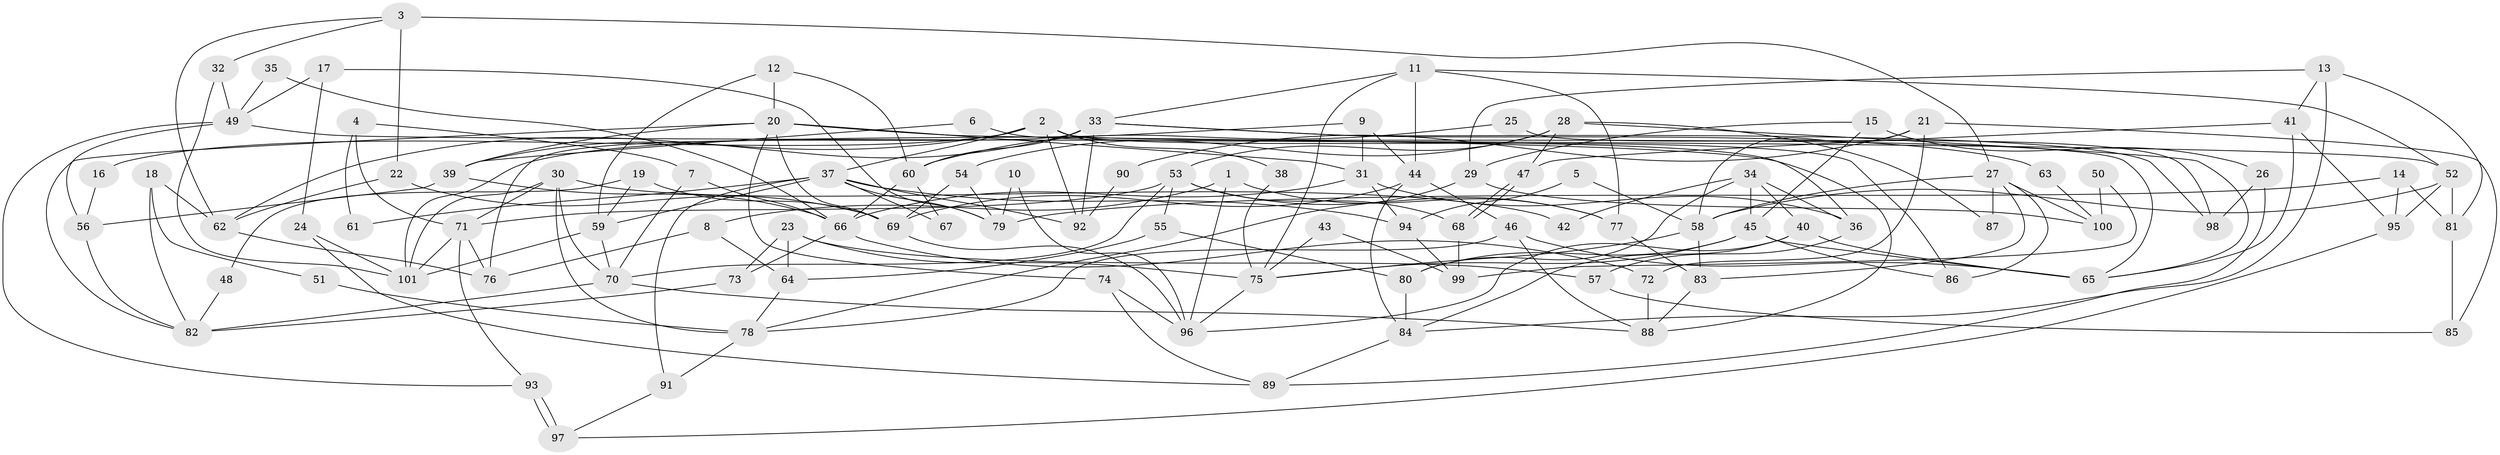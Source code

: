 // coarse degree distribution, {13: 0.0392156862745098, 12: 0.0392156862745098, 11: 0.0196078431372549, 8: 0.058823529411764705, 3: 0.27450980392156865, 6: 0.0392156862745098, 16: 0.0196078431372549, 7: 0.058823529411764705, 4: 0.19607843137254902, 2: 0.17647058823529413, 9: 0.0392156862745098, 5: 0.0392156862745098}
// Generated by graph-tools (version 1.1) at 2025/51/03/04/25 22:51:14]
// undirected, 101 vertices, 202 edges
graph export_dot {
  node [color=gray90,style=filled];
  1;
  2;
  3;
  4;
  5;
  6;
  7;
  8;
  9;
  10;
  11;
  12;
  13;
  14;
  15;
  16;
  17;
  18;
  19;
  20;
  21;
  22;
  23;
  24;
  25;
  26;
  27;
  28;
  29;
  30;
  31;
  32;
  33;
  34;
  35;
  36;
  37;
  38;
  39;
  40;
  41;
  42;
  43;
  44;
  45;
  46;
  47;
  48;
  49;
  50;
  51;
  52;
  53;
  54;
  55;
  56;
  57;
  58;
  59;
  60;
  61;
  62;
  63;
  64;
  65;
  66;
  67;
  68;
  69;
  70;
  71;
  72;
  73;
  74;
  75;
  76;
  77;
  78;
  79;
  80;
  81;
  82;
  83;
  84;
  85;
  86;
  87;
  88;
  89;
  90;
  91;
  92;
  93;
  94;
  95;
  96;
  97;
  98;
  99;
  100;
  101;
  1 -- 96;
  1 -- 77;
  1 -- 8;
  2 -- 86;
  2 -- 62;
  2 -- 16;
  2 -- 37;
  2 -- 38;
  2 -- 65;
  2 -- 92;
  3 -- 32;
  3 -- 22;
  3 -- 27;
  3 -- 62;
  4 -- 7;
  4 -- 71;
  4 -- 61;
  5 -- 94;
  5 -- 58;
  6 -- 39;
  6 -- 36;
  7 -- 66;
  7 -- 70;
  8 -- 64;
  8 -- 76;
  9 -- 101;
  9 -- 44;
  9 -- 31;
  10 -- 96;
  10 -- 79;
  11 -- 75;
  11 -- 33;
  11 -- 44;
  11 -- 52;
  11 -- 77;
  12 -- 59;
  12 -- 20;
  12 -- 60;
  13 -- 84;
  13 -- 81;
  13 -- 29;
  13 -- 41;
  14 -- 95;
  14 -- 79;
  14 -- 81;
  15 -- 29;
  15 -- 45;
  15 -- 26;
  16 -- 56;
  17 -- 24;
  17 -- 49;
  17 -- 79;
  18 -- 62;
  18 -- 82;
  18 -- 51;
  19 -- 59;
  19 -- 69;
  19 -- 48;
  20 -- 31;
  20 -- 88;
  20 -- 39;
  20 -- 69;
  20 -- 74;
  20 -- 82;
  21 -- 58;
  21 -- 72;
  21 -- 85;
  21 -- 90;
  22 -- 69;
  22 -- 62;
  23 -- 75;
  23 -- 73;
  23 -- 57;
  23 -- 64;
  24 -- 101;
  24 -- 89;
  25 -- 60;
  25 -- 98;
  26 -- 89;
  26 -- 98;
  27 -- 58;
  27 -- 83;
  27 -- 86;
  27 -- 87;
  27 -- 100;
  28 -- 47;
  28 -- 65;
  28 -- 53;
  28 -- 54;
  28 -- 87;
  29 -- 78;
  29 -- 100;
  30 -- 70;
  30 -- 71;
  30 -- 42;
  30 -- 78;
  30 -- 101;
  31 -- 66;
  31 -- 36;
  31 -- 94;
  32 -- 49;
  32 -- 101;
  33 -- 92;
  33 -- 76;
  33 -- 39;
  33 -- 60;
  33 -- 63;
  33 -- 98;
  34 -- 80;
  34 -- 36;
  34 -- 40;
  34 -- 42;
  34 -- 45;
  35 -- 49;
  35 -- 66;
  36 -- 57;
  37 -- 79;
  37 -- 59;
  37 -- 61;
  37 -- 67;
  37 -- 91;
  37 -- 92;
  37 -- 94;
  38 -- 75;
  39 -- 56;
  39 -- 66;
  40 -- 96;
  40 -- 65;
  40 -- 84;
  41 -- 65;
  41 -- 47;
  41 -- 95;
  43 -- 99;
  43 -- 75;
  44 -- 46;
  44 -- 69;
  44 -- 84;
  45 -- 65;
  45 -- 75;
  45 -- 80;
  45 -- 86;
  46 -- 65;
  46 -- 78;
  46 -- 88;
  47 -- 68;
  47 -- 68;
  48 -- 82;
  49 -- 52;
  49 -- 56;
  49 -- 93;
  50 -- 100;
  50 -- 99;
  51 -- 78;
  52 -- 95;
  52 -- 58;
  52 -- 81;
  53 -- 77;
  53 -- 55;
  53 -- 68;
  53 -- 70;
  53 -- 71;
  54 -- 69;
  54 -- 79;
  55 -- 80;
  55 -- 64;
  56 -- 82;
  57 -- 85;
  58 -- 83;
  58 -- 75;
  59 -- 101;
  59 -- 70;
  60 -- 66;
  60 -- 67;
  62 -- 76;
  63 -- 100;
  64 -- 78;
  66 -- 72;
  66 -- 73;
  68 -- 99;
  69 -- 96;
  70 -- 82;
  70 -- 88;
  71 -- 93;
  71 -- 76;
  71 -- 101;
  72 -- 88;
  73 -- 82;
  74 -- 96;
  74 -- 89;
  75 -- 96;
  77 -- 83;
  78 -- 91;
  80 -- 84;
  81 -- 85;
  83 -- 88;
  84 -- 89;
  90 -- 92;
  91 -- 97;
  93 -- 97;
  93 -- 97;
  94 -- 99;
  95 -- 97;
}
